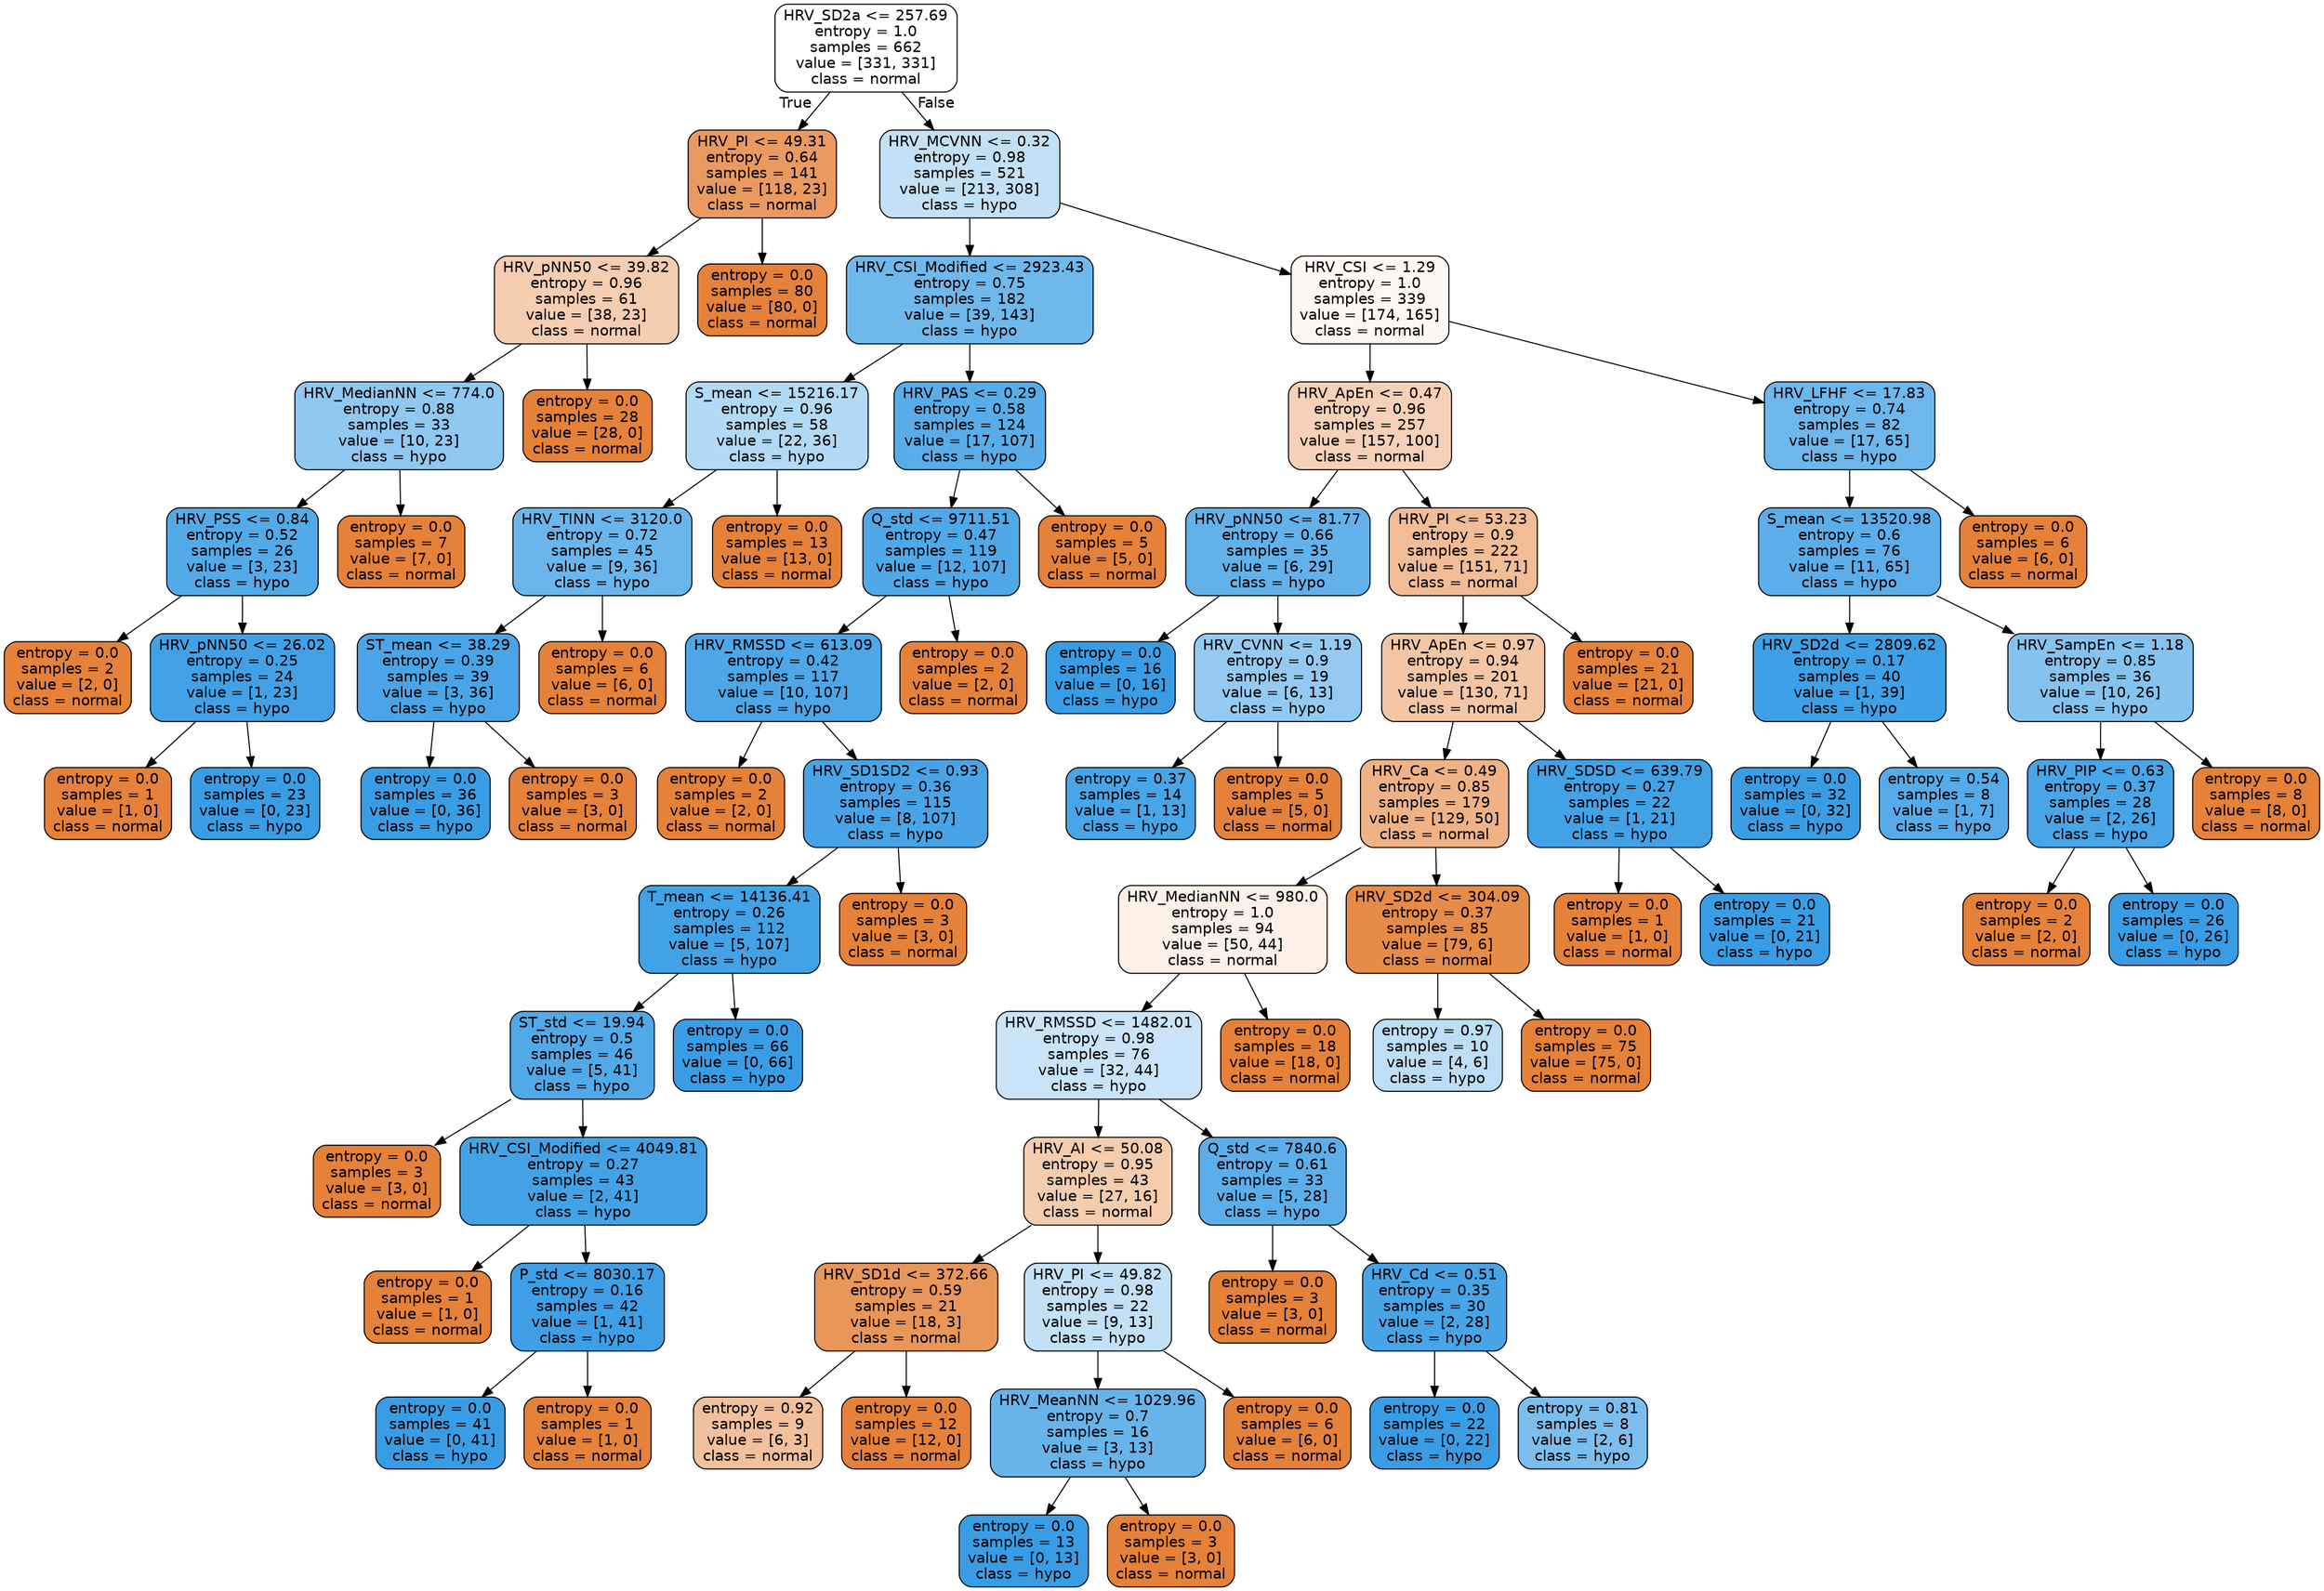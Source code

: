 digraph Tree {
node [shape=box, style="filled, rounded", color="black", fontname=helvetica] ;
edge [fontname=helvetica] ;
0 [label="HRV_SD2a <= 257.69\nentropy = 1.0\nsamples = 662\nvalue = [331, 331]\nclass = normal", fillcolor="#ffffff"] ;
1 [label="HRV_PI <= 49.31\nentropy = 0.64\nsamples = 141\nvalue = [118, 23]\nclass = normal", fillcolor="#ea9a60"] ;
0 -> 1 [labeldistance=2.5, labelangle=45, headlabel="True"] ;
2 [label="HRV_pNN50 <= 39.82\nentropy = 0.96\nsamples = 61\nvalue = [38, 23]\nclass = normal", fillcolor="#f5cdb1"] ;
1 -> 2 ;
3 [label="HRV_MedianNN <= 774.0\nentropy = 0.88\nsamples = 33\nvalue = [10, 23]\nclass = hypo", fillcolor="#8fc8f0"] ;
2 -> 3 ;
4 [label="HRV_PSS <= 0.84\nentropy = 0.52\nsamples = 26\nvalue = [3, 23]\nclass = hypo", fillcolor="#53aae8"] ;
3 -> 4 ;
5 [label="entropy = 0.0\nsamples = 2\nvalue = [2, 0]\nclass = normal", fillcolor="#e58139"] ;
4 -> 5 ;
6 [label="HRV_pNN50 <= 26.02\nentropy = 0.25\nsamples = 24\nvalue = [1, 23]\nclass = hypo", fillcolor="#42a1e6"] ;
4 -> 6 ;
7 [label="entropy = 0.0\nsamples = 1\nvalue = [1, 0]\nclass = normal", fillcolor="#e58139"] ;
6 -> 7 ;
8 [label="entropy = 0.0\nsamples = 23\nvalue = [0, 23]\nclass = hypo", fillcolor="#399de5"] ;
6 -> 8 ;
9 [label="entropy = 0.0\nsamples = 7\nvalue = [7, 0]\nclass = normal", fillcolor="#e58139"] ;
3 -> 9 ;
10 [label="entropy = 0.0\nsamples = 28\nvalue = [28, 0]\nclass = normal", fillcolor="#e58139"] ;
2 -> 10 ;
11 [label="entropy = 0.0\nsamples = 80\nvalue = [80, 0]\nclass = normal", fillcolor="#e58139"] ;
1 -> 11 ;
12 [label="HRV_MCVNN <= 0.32\nentropy = 0.98\nsamples = 521\nvalue = [213, 308]\nclass = hypo", fillcolor="#c2e1f7"] ;
0 -> 12 [labeldistance=2.5, labelangle=-45, headlabel="False"] ;
13 [label="HRV_CSI_Modified <= 2923.43\nentropy = 0.75\nsamples = 182\nvalue = [39, 143]\nclass = hypo", fillcolor="#6fb8ec"] ;
12 -> 13 ;
14 [label="S_mean <= 15216.17\nentropy = 0.96\nsamples = 58\nvalue = [22, 36]\nclass = hypo", fillcolor="#b2d9f5"] ;
13 -> 14 ;
15 [label="HRV_TINN <= 3120.0\nentropy = 0.72\nsamples = 45\nvalue = [9, 36]\nclass = hypo", fillcolor="#6ab6ec"] ;
14 -> 15 ;
16 [label="ST_mean <= 38.29\nentropy = 0.39\nsamples = 39\nvalue = [3, 36]\nclass = hypo", fillcolor="#49a5e7"] ;
15 -> 16 ;
17 [label="entropy = 0.0\nsamples = 36\nvalue = [0, 36]\nclass = hypo", fillcolor="#399de5"] ;
16 -> 17 ;
18 [label="entropy = 0.0\nsamples = 3\nvalue = [3, 0]\nclass = normal", fillcolor="#e58139"] ;
16 -> 18 ;
19 [label="entropy = 0.0\nsamples = 6\nvalue = [6, 0]\nclass = normal", fillcolor="#e58139"] ;
15 -> 19 ;
20 [label="entropy = 0.0\nsamples = 13\nvalue = [13, 0]\nclass = normal", fillcolor="#e58139"] ;
14 -> 20 ;
21 [label="HRV_PAS <= 0.29\nentropy = 0.58\nsamples = 124\nvalue = [17, 107]\nclass = hypo", fillcolor="#58ade9"] ;
13 -> 21 ;
22 [label="Q_std <= 9711.51\nentropy = 0.47\nsamples = 119\nvalue = [12, 107]\nclass = hypo", fillcolor="#4fa8e8"] ;
21 -> 22 ;
23 [label="HRV_RMSSD <= 613.09\nentropy = 0.42\nsamples = 117\nvalue = [10, 107]\nclass = hypo", fillcolor="#4ca6e7"] ;
22 -> 23 ;
24 [label="entropy = 0.0\nsamples = 2\nvalue = [2, 0]\nclass = normal", fillcolor="#e58139"] ;
23 -> 24 ;
25 [label="HRV_SD1SD2 <= 0.93\nentropy = 0.36\nsamples = 115\nvalue = [8, 107]\nclass = hypo", fillcolor="#48a4e7"] ;
23 -> 25 ;
26 [label="T_mean <= 14136.41\nentropy = 0.26\nsamples = 112\nvalue = [5, 107]\nclass = hypo", fillcolor="#42a2e6"] ;
25 -> 26 ;
27 [label="ST_std <= 19.94\nentropy = 0.5\nsamples = 46\nvalue = [5, 41]\nclass = hypo", fillcolor="#51a9e8"] ;
26 -> 27 ;
28 [label="entropy = 0.0\nsamples = 3\nvalue = [3, 0]\nclass = normal", fillcolor="#e58139"] ;
27 -> 28 ;
29 [label="HRV_CSI_Modified <= 4049.81\nentropy = 0.27\nsamples = 43\nvalue = [2, 41]\nclass = hypo", fillcolor="#43a2e6"] ;
27 -> 29 ;
30 [label="entropy = 0.0\nsamples = 1\nvalue = [1, 0]\nclass = normal", fillcolor="#e58139"] ;
29 -> 30 ;
31 [label="P_std <= 8030.17\nentropy = 0.16\nsamples = 42\nvalue = [1, 41]\nclass = hypo", fillcolor="#3e9fe6"] ;
29 -> 31 ;
32 [label="entropy = 0.0\nsamples = 41\nvalue = [0, 41]\nclass = hypo", fillcolor="#399de5"] ;
31 -> 32 ;
33 [label="entropy = 0.0\nsamples = 1\nvalue = [1, 0]\nclass = normal", fillcolor="#e58139"] ;
31 -> 33 ;
34 [label="entropy = 0.0\nsamples = 66\nvalue = [0, 66]\nclass = hypo", fillcolor="#399de5"] ;
26 -> 34 ;
35 [label="entropy = 0.0\nsamples = 3\nvalue = [3, 0]\nclass = normal", fillcolor="#e58139"] ;
25 -> 35 ;
36 [label="entropy = 0.0\nsamples = 2\nvalue = [2, 0]\nclass = normal", fillcolor="#e58139"] ;
22 -> 36 ;
37 [label="entropy = 0.0\nsamples = 5\nvalue = [5, 0]\nclass = normal", fillcolor="#e58139"] ;
21 -> 37 ;
38 [label="HRV_CSI <= 1.29\nentropy = 1.0\nsamples = 339\nvalue = [174, 165]\nclass = normal", fillcolor="#fef8f5"] ;
12 -> 38 ;
39 [label="HRV_ApEn <= 0.47\nentropy = 0.96\nsamples = 257\nvalue = [157, 100]\nclass = normal", fillcolor="#f6d1b7"] ;
38 -> 39 ;
40 [label="HRV_pNN50 <= 81.77\nentropy = 0.66\nsamples = 35\nvalue = [6, 29]\nclass = hypo", fillcolor="#62b1ea"] ;
39 -> 40 ;
41 [label="entropy = 0.0\nsamples = 16\nvalue = [0, 16]\nclass = hypo", fillcolor="#399de5"] ;
40 -> 41 ;
42 [label="HRV_CVNN <= 1.19\nentropy = 0.9\nsamples = 19\nvalue = [6, 13]\nclass = hypo", fillcolor="#94caf1"] ;
40 -> 42 ;
43 [label="entropy = 0.37\nsamples = 14\nvalue = [1, 13]\nclass = hypo", fillcolor="#48a5e7"] ;
42 -> 43 ;
44 [label="entropy = 0.0\nsamples = 5\nvalue = [5, 0]\nclass = normal", fillcolor="#e58139"] ;
42 -> 44 ;
45 [label="HRV_PI <= 53.23\nentropy = 0.9\nsamples = 222\nvalue = [151, 71]\nclass = normal", fillcolor="#f1bc96"] ;
39 -> 45 ;
46 [label="HRV_ApEn <= 0.97\nentropy = 0.94\nsamples = 201\nvalue = [130, 71]\nclass = normal", fillcolor="#f3c6a5"] ;
45 -> 46 ;
47 [label="HRV_Ca <= 0.49\nentropy = 0.85\nsamples = 179\nvalue = [129, 50]\nclass = normal", fillcolor="#efb286"] ;
46 -> 47 ;
48 [label="HRV_MedianNN <= 980.0\nentropy = 1.0\nsamples = 94\nvalue = [50, 44]\nclass = normal", fillcolor="#fcf0e7"] ;
47 -> 48 ;
49 [label="HRV_RMSSD <= 1482.01\nentropy = 0.98\nsamples = 76\nvalue = [32, 44]\nclass = hypo", fillcolor="#c9e4f8"] ;
48 -> 49 ;
50 [label="HRV_AI <= 50.08\nentropy = 0.95\nsamples = 43\nvalue = [27, 16]\nclass = normal", fillcolor="#f4ccae"] ;
49 -> 50 ;
51 [label="HRV_SD1d <= 372.66\nentropy = 0.59\nsamples = 21\nvalue = [18, 3]\nclass = normal", fillcolor="#e9965a"] ;
50 -> 51 ;
52 [label="entropy = 0.92\nsamples = 9\nvalue = [6, 3]\nclass = normal", fillcolor="#f2c09c"] ;
51 -> 52 ;
53 [label="entropy = 0.0\nsamples = 12\nvalue = [12, 0]\nclass = normal", fillcolor="#e58139"] ;
51 -> 53 ;
54 [label="HRV_PI <= 49.82\nentropy = 0.98\nsamples = 22\nvalue = [9, 13]\nclass = hypo", fillcolor="#c2e1f7"] ;
50 -> 54 ;
55 [label="HRV_MeanNN <= 1029.96\nentropy = 0.7\nsamples = 16\nvalue = [3, 13]\nclass = hypo", fillcolor="#67b4eb"] ;
54 -> 55 ;
56 [label="entropy = 0.0\nsamples = 13\nvalue = [0, 13]\nclass = hypo", fillcolor="#399de5"] ;
55 -> 56 ;
57 [label="entropy = 0.0\nsamples = 3\nvalue = [3, 0]\nclass = normal", fillcolor="#e58139"] ;
55 -> 57 ;
58 [label="entropy = 0.0\nsamples = 6\nvalue = [6, 0]\nclass = normal", fillcolor="#e58139"] ;
54 -> 58 ;
59 [label="Q_std <= 7840.6\nentropy = 0.61\nsamples = 33\nvalue = [5, 28]\nclass = hypo", fillcolor="#5caeea"] ;
49 -> 59 ;
60 [label="entropy = 0.0\nsamples = 3\nvalue = [3, 0]\nclass = normal", fillcolor="#e58139"] ;
59 -> 60 ;
61 [label="HRV_Cd <= 0.51\nentropy = 0.35\nsamples = 30\nvalue = [2, 28]\nclass = hypo", fillcolor="#47a4e7"] ;
59 -> 61 ;
62 [label="entropy = 0.0\nsamples = 22\nvalue = [0, 22]\nclass = hypo", fillcolor="#399de5"] ;
61 -> 62 ;
63 [label="entropy = 0.81\nsamples = 8\nvalue = [2, 6]\nclass = hypo", fillcolor="#7bbeee"] ;
61 -> 63 ;
64 [label="entropy = 0.0\nsamples = 18\nvalue = [18, 0]\nclass = normal", fillcolor="#e58139"] ;
48 -> 64 ;
65 [label="HRV_SD2d <= 304.09\nentropy = 0.37\nsamples = 85\nvalue = [79, 6]\nclass = normal", fillcolor="#e78b48"] ;
47 -> 65 ;
66 [label="entropy = 0.97\nsamples = 10\nvalue = [4, 6]\nclass = hypo", fillcolor="#bddef6"] ;
65 -> 66 ;
67 [label="entropy = 0.0\nsamples = 75\nvalue = [75, 0]\nclass = normal", fillcolor="#e58139"] ;
65 -> 67 ;
68 [label="HRV_SDSD <= 639.79\nentropy = 0.27\nsamples = 22\nvalue = [1, 21]\nclass = hypo", fillcolor="#42a2e6"] ;
46 -> 68 ;
69 [label="entropy = 0.0\nsamples = 1\nvalue = [1, 0]\nclass = normal", fillcolor="#e58139"] ;
68 -> 69 ;
70 [label="entropy = 0.0\nsamples = 21\nvalue = [0, 21]\nclass = hypo", fillcolor="#399de5"] ;
68 -> 70 ;
71 [label="entropy = 0.0\nsamples = 21\nvalue = [21, 0]\nclass = normal", fillcolor="#e58139"] ;
45 -> 71 ;
72 [label="HRV_LFHF <= 17.83\nentropy = 0.74\nsamples = 82\nvalue = [17, 65]\nclass = hypo", fillcolor="#6db7ec"] ;
38 -> 72 ;
73 [label="S_mean <= 13520.98\nentropy = 0.6\nsamples = 76\nvalue = [11, 65]\nclass = hypo", fillcolor="#5baee9"] ;
72 -> 73 ;
74 [label="HRV_SD2d <= 2809.62\nentropy = 0.17\nsamples = 40\nvalue = [1, 39]\nclass = hypo", fillcolor="#3ea0e6"] ;
73 -> 74 ;
75 [label="entropy = 0.0\nsamples = 32\nvalue = [0, 32]\nclass = hypo", fillcolor="#399de5"] ;
74 -> 75 ;
76 [label="entropy = 0.54\nsamples = 8\nvalue = [1, 7]\nclass = hypo", fillcolor="#55abe9"] ;
74 -> 76 ;
77 [label="HRV_SampEn <= 1.18\nentropy = 0.85\nsamples = 36\nvalue = [10, 26]\nclass = hypo", fillcolor="#85c3ef"] ;
73 -> 77 ;
78 [label="HRV_PIP <= 0.63\nentropy = 0.37\nsamples = 28\nvalue = [2, 26]\nclass = hypo", fillcolor="#48a5e7"] ;
77 -> 78 ;
79 [label="entropy = 0.0\nsamples = 2\nvalue = [2, 0]\nclass = normal", fillcolor="#e58139"] ;
78 -> 79 ;
80 [label="entropy = 0.0\nsamples = 26\nvalue = [0, 26]\nclass = hypo", fillcolor="#399de5"] ;
78 -> 80 ;
81 [label="entropy = 0.0\nsamples = 8\nvalue = [8, 0]\nclass = normal", fillcolor="#e58139"] ;
77 -> 81 ;
82 [label="entropy = 0.0\nsamples = 6\nvalue = [6, 0]\nclass = normal", fillcolor="#e58139"] ;
72 -> 82 ;
}